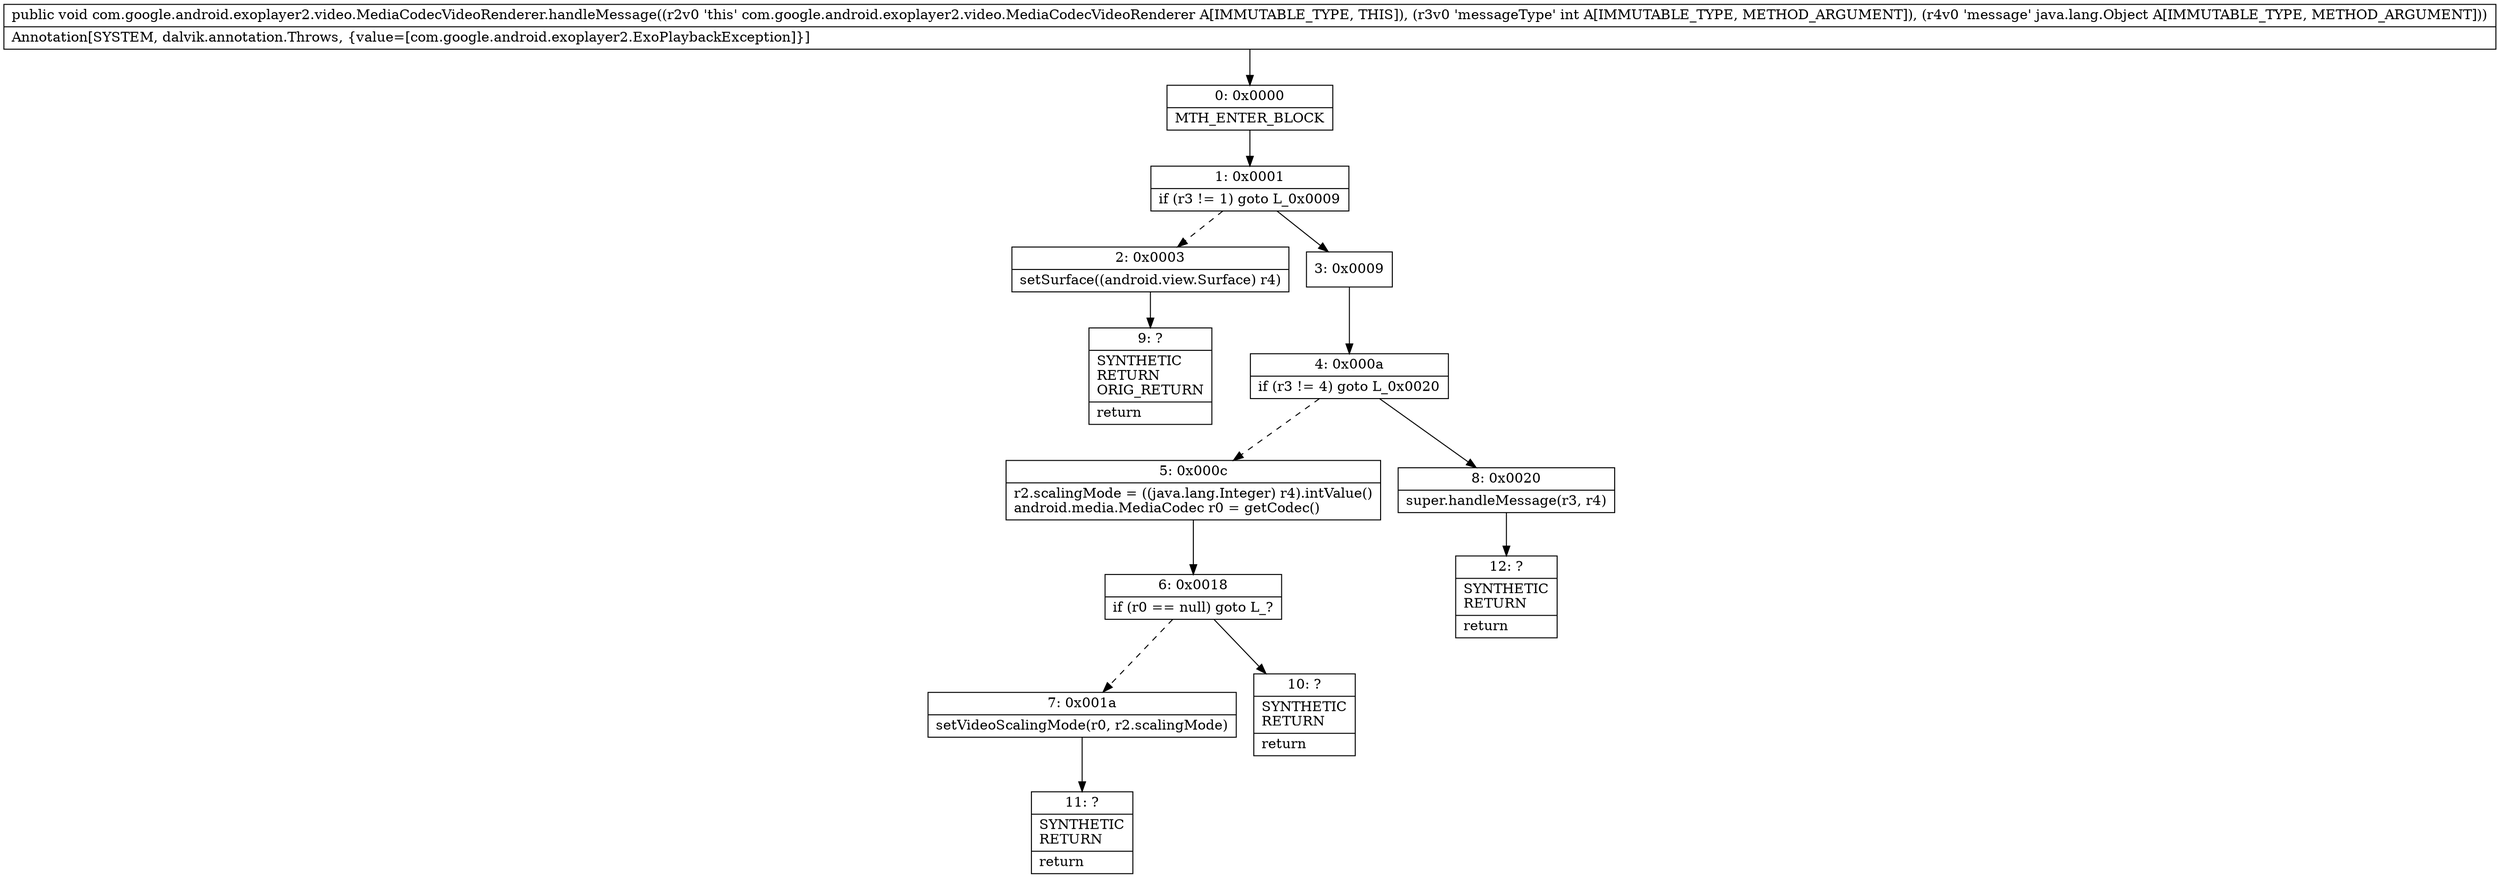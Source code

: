 digraph "CFG forcom.google.android.exoplayer2.video.MediaCodecVideoRenderer.handleMessage(ILjava\/lang\/Object;)V" {
Node_0 [shape=record,label="{0\:\ 0x0000|MTH_ENTER_BLOCK\l}"];
Node_1 [shape=record,label="{1\:\ 0x0001|if (r3 != 1) goto L_0x0009\l}"];
Node_2 [shape=record,label="{2\:\ 0x0003|setSurface((android.view.Surface) r4)\l}"];
Node_3 [shape=record,label="{3\:\ 0x0009}"];
Node_4 [shape=record,label="{4\:\ 0x000a|if (r3 != 4) goto L_0x0020\l}"];
Node_5 [shape=record,label="{5\:\ 0x000c|r2.scalingMode = ((java.lang.Integer) r4).intValue()\landroid.media.MediaCodec r0 = getCodec()\l}"];
Node_6 [shape=record,label="{6\:\ 0x0018|if (r0 == null) goto L_?\l}"];
Node_7 [shape=record,label="{7\:\ 0x001a|setVideoScalingMode(r0, r2.scalingMode)\l}"];
Node_8 [shape=record,label="{8\:\ 0x0020|super.handleMessage(r3, r4)\l}"];
Node_9 [shape=record,label="{9\:\ ?|SYNTHETIC\lRETURN\lORIG_RETURN\l|return\l}"];
Node_10 [shape=record,label="{10\:\ ?|SYNTHETIC\lRETURN\l|return\l}"];
Node_11 [shape=record,label="{11\:\ ?|SYNTHETIC\lRETURN\l|return\l}"];
Node_12 [shape=record,label="{12\:\ ?|SYNTHETIC\lRETURN\l|return\l}"];
MethodNode[shape=record,label="{public void com.google.android.exoplayer2.video.MediaCodecVideoRenderer.handleMessage((r2v0 'this' com.google.android.exoplayer2.video.MediaCodecVideoRenderer A[IMMUTABLE_TYPE, THIS]), (r3v0 'messageType' int A[IMMUTABLE_TYPE, METHOD_ARGUMENT]), (r4v0 'message' java.lang.Object A[IMMUTABLE_TYPE, METHOD_ARGUMENT]))  | Annotation[SYSTEM, dalvik.annotation.Throws, \{value=[com.google.android.exoplayer2.ExoPlaybackException]\}]\l}"];
MethodNode -> Node_0;
Node_0 -> Node_1;
Node_1 -> Node_2[style=dashed];
Node_1 -> Node_3;
Node_2 -> Node_9;
Node_3 -> Node_4;
Node_4 -> Node_5[style=dashed];
Node_4 -> Node_8;
Node_5 -> Node_6;
Node_6 -> Node_7[style=dashed];
Node_6 -> Node_10;
Node_7 -> Node_11;
Node_8 -> Node_12;
}

